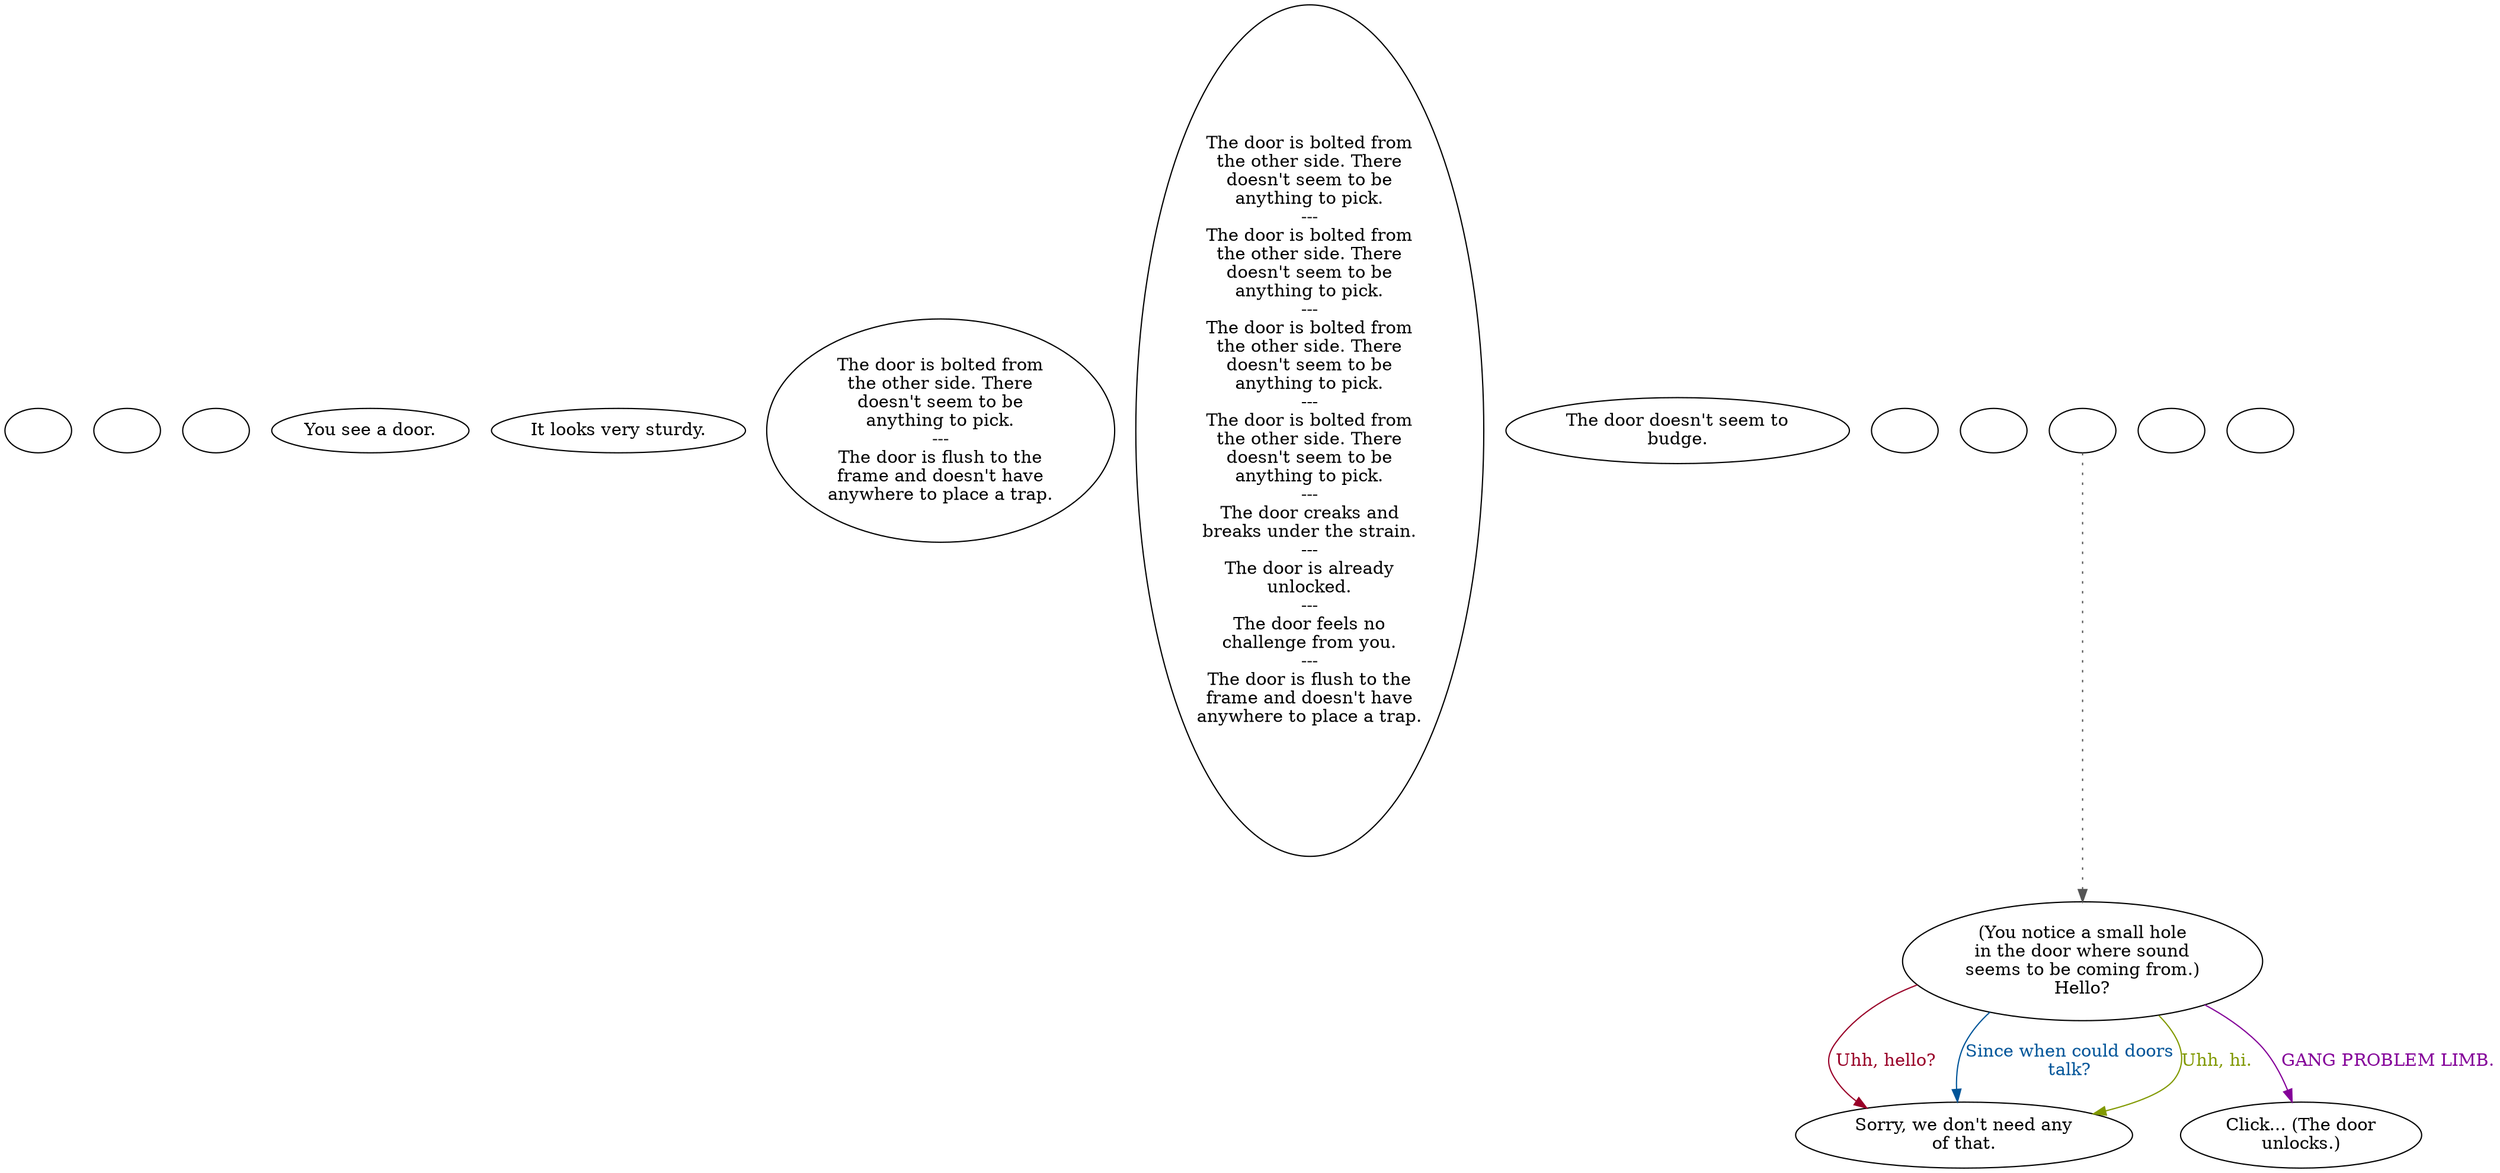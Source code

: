 digraph sscrpdor {
  "checkPartyMembersNearDoor" [style=filled       fillcolor="#FFFFFF"       color="#000000"]
  "checkPartyMembersNearDoor" [label=""]
  "start" [style=filled       fillcolor="#FFFFFF"       color="#000000"]
  "start" [label=""]
  "use_p_proc" [style=filled       fillcolor="#FFFFFF"       color="#000000"]
  "use_p_proc" [label=""]
  "look_at_p_proc" [style=filled       fillcolor="#FFFFFF"       color="#000000"]
  "look_at_p_proc" [label="You see a door."]
  "description_p_proc" [style=filled       fillcolor="#FFFFFF"       color="#000000"]
  "description_p_proc" [label="It looks very sturdy."]
  "use_skill_on_p_proc" [style=filled       fillcolor="#FFFFFF"       color="#000000"]
  "use_skill_on_p_proc" [label="The door is bolted from\nthe other side. There\ndoesn't seem to be\nanything to pick.\n---\nThe door is flush to the\nframe and doesn't have\nanywhere to place a trap."]
  "use_obj_on_p_proc" [style=filled       fillcolor="#FFFFFF"       color="#000000"]
  "use_obj_on_p_proc" [label="The door is bolted from\nthe other side. There\ndoesn't seem to be\nanything to pick.\n---\nThe door is bolted from\nthe other side. There\ndoesn't seem to be\nanything to pick.\n---\nThe door is bolted from\nthe other side. There\ndoesn't seem to be\nanything to pick.\n---\nThe door is bolted from\nthe other side. There\ndoesn't seem to be\nanything to pick.\n---\nThe door creaks and\nbreaks under the strain.\n---\nThe door is already\nunlocked.\n---\nThe door feels no\nchallenge from you.\n---\nThe door is flush to the\nframe and doesn't have\nanywhere to place a trap."]
  "damage_p_proc" [style=filled       fillcolor="#FFFFFF"       color="#000000"]
  "damage_p_proc" [label="The door doesn't seem to\nbudge."]
  "map_enter_p_proc" [style=filled       fillcolor="#FFFFFF"       color="#000000"]
  "map_enter_p_proc" [label=""]
  "map_update_p_proc" [style=filled       fillcolor="#FFFFFF"       color="#000000"]
  "map_update_p_proc" [label=""]
  "talk_p_proc" [style=filled       fillcolor="#FFFFFF"       color="#000000"]
  "talk_p_proc" -> "Node001" [style=dotted color="#555555"]
  "talk_p_proc" [label=""]
  "Node001" [style=filled       fillcolor="#FFFFFF"       color="#000000"]
  "Node001" [label="(You notice a small hole\nin the door where sound\nseems to be coming from.)\nHello?"]
  "Node001" -> "Node003" [label="Uhh, hello?" color="#990028" fontcolor="#990028"]
  "Node001" -> "Node003" [label="Since when could doors\ntalk?" color="#005599" fontcolor="#005599"]
  "Node001" -> "Node003" [label="Uhh, hi." color="#819900" fontcolor="#819900"]
  "Node001" -> "Node002" [label="GANG PROBLEM LIMB." color="#840099" fontcolor="#840099"]
  "Node002" [style=filled       fillcolor="#FFFFFF"       color="#000000"]
  "Node002" [label="Click... (The door\nunlocks.)"]
  "Node003" [style=filled       fillcolor="#FFFFFF"       color="#000000"]
  "Node003" [label="Sorry, we don't need any\nof that."]
  "timed_event_p_proc" [style=filled       fillcolor="#FFFFFF"       color="#000000"]
  "timed_event_p_proc" [label=""]
  "Node999" [style=filled       fillcolor="#FFFFFF"       color="#000000"]
  "Node999" [label=""]
}